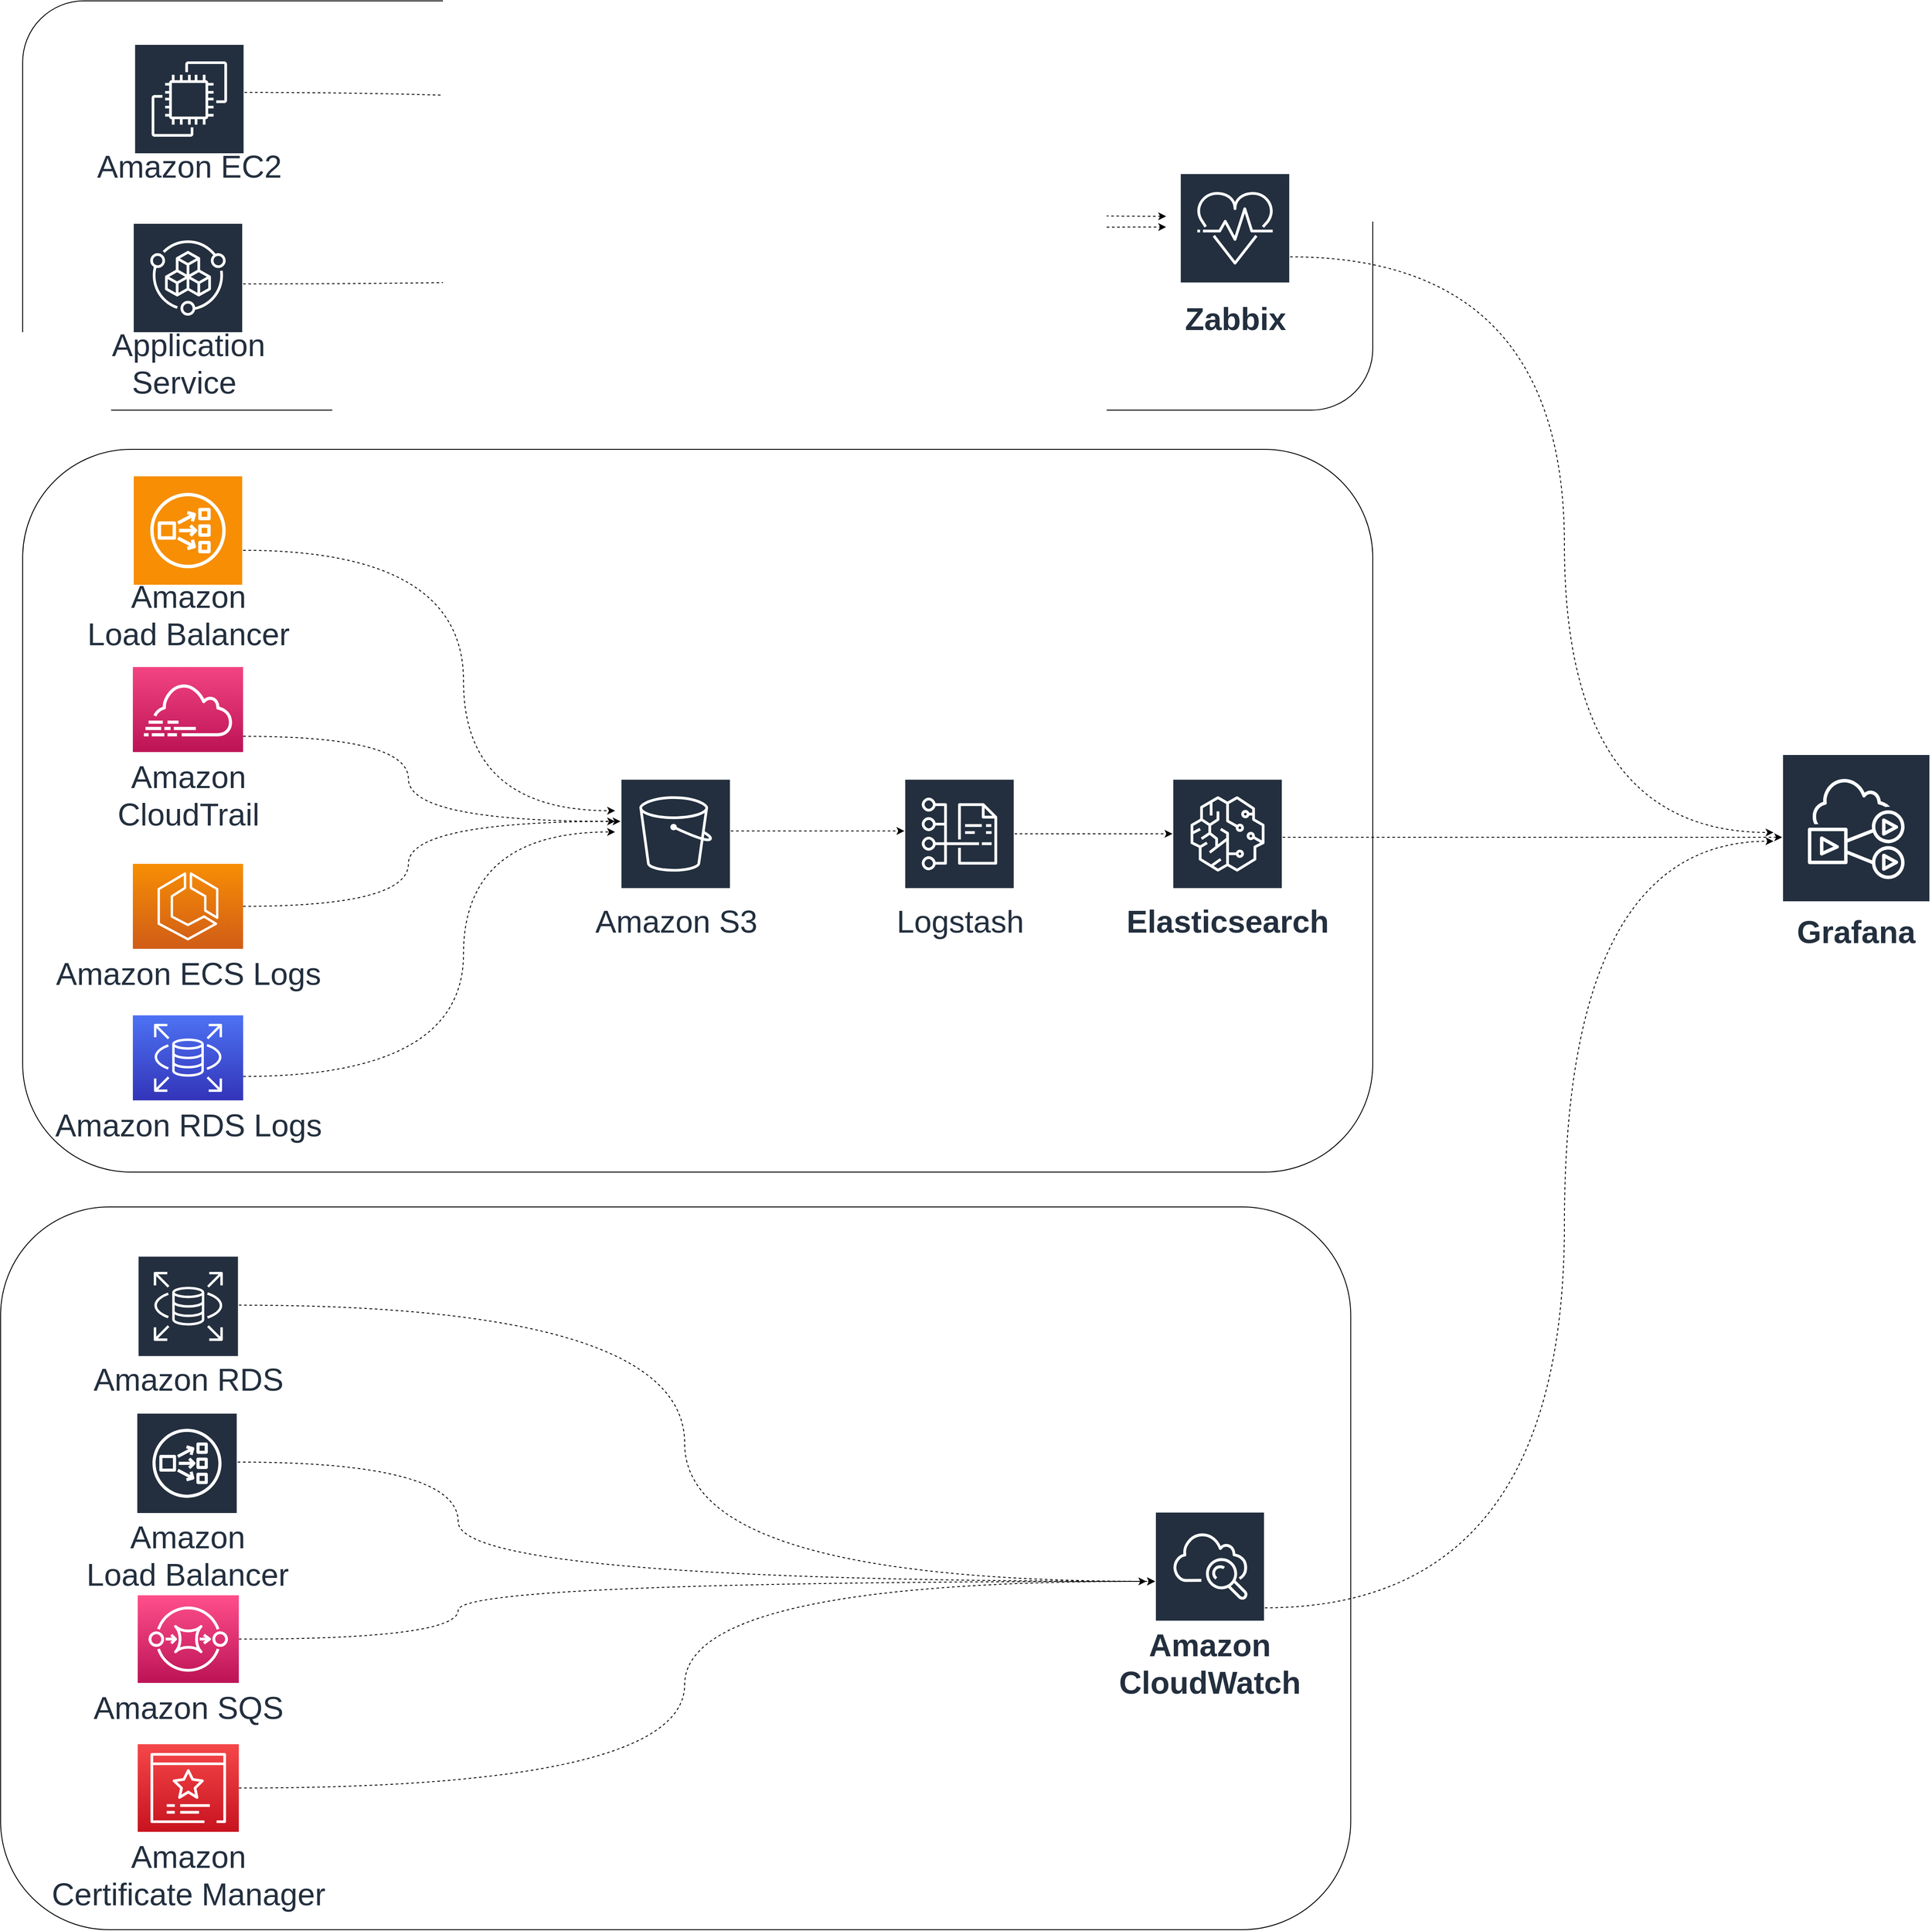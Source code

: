 <mxfile version="20.2.8" type="github">
  <diagram id="tJY2ODOWQmyJSE9CdAt4" name="第 1 页">
    <mxGraphModel dx="3555" dy="3504" grid="1" gridSize="10" guides="1" tooltips="1" connect="1" arrows="1" fold="1" page="1" pageScale="1" pageWidth="1169" pageHeight="827" background="none" math="0" shadow="0">
      <root>
        <mxCell id="0" />
        <mxCell id="1" parent="0" />
        <mxCell id="pdvtcB01t5W5UgY1sVy7-42" value="&lt;font style=&quot;font-size: 36px;&quot;&gt;Grafana&lt;/font&gt;" style="sketch=0;outlineConnect=0;fontColor=#232F3E;gradientColor=none;strokeColor=#ffffff;fillColor=#232F3E;dashed=0;verticalLabelPosition=middle;verticalAlign=bottom;align=center;html=1;whiteSpace=wrap;fontSize=10;fontStyle=1;spacing=3;shape=mxgraph.aws4.productIcon;prIcon=mxgraph.aws4.elastic_transcoder;" parent="1" vertex="1">
          <mxGeometry x="2050" y="-610" width="170" height="229.49" as="geometry" />
        </mxCell>
        <mxCell id="XovprL_gx-ZoLjHi6azD-30" value="" style="group" vertex="1" connectable="0" parent="1">
          <mxGeometry x="30" y="-1475" width="1550" height="470" as="geometry" />
        </mxCell>
        <mxCell id="XovprL_gx-ZoLjHi6azD-22" value="" style="rounded=1;whiteSpace=wrap;html=1;fontSize=18;" vertex="1" parent="XovprL_gx-ZoLjHi6azD-30">
          <mxGeometry width="1550" height="470" as="geometry" />
        </mxCell>
        <mxCell id="XovprL_gx-ZoLjHi6azD-8" style="edgeStyle=orthogonalEdgeStyle;curved=1;orthogonalLoop=1;jettySize=auto;html=1;dashed=1;fontSize=18;" edge="1" parent="XovprL_gx-ZoLjHi6azD-30" source="G7RzPLKMRkM8X4vD6-xc-5">
          <mxGeometry relative="1" as="geometry">
            <mxPoint x="1312.755" y="247.368" as="targetPoint" />
            <Array as="points">
              <mxPoint x="854.082" y="105.132" />
              <mxPoint x="854.082" y="247.368" />
            </Array>
          </mxGeometry>
        </mxCell>
        <mxCell id="G7RzPLKMRkM8X4vD6-xc-5" value="&lt;font style=&quot;font-size: 36px; font-weight: normal;&quot;&gt;Amazon EC2&lt;/font&gt;" style="sketch=0;outlineConnect=0;fontColor=#232F3E;gradientColor=none;strokeColor=#ffffff;fillColor=#232F3E;dashed=0;verticalLabelPosition=bottom;verticalAlign=top;align=center;html=1;fontSize=10;fontStyle=1;spacing=3;shape=mxgraph.aws4.productIcon;prIcon=mxgraph.aws4.ec2;labelPosition=center;" parent="XovprL_gx-ZoLjHi6azD-30" vertex="1">
          <mxGeometry x="128.112" y="49.474" width="126.531" height="111.316" as="geometry" />
        </mxCell>
        <mxCell id="XovprL_gx-ZoLjHi6azD-9" style="edgeStyle=orthogonalEdgeStyle;curved=1;orthogonalLoop=1;jettySize=auto;html=1;dashed=1;fontSize=18;" edge="1" parent="XovprL_gx-ZoLjHi6azD-30" source="G7RzPLKMRkM8X4vD6-xc-9">
          <mxGeometry relative="1" as="geometry">
            <mxPoint x="1312.755" y="259.737" as="targetPoint" />
            <Array as="points">
              <mxPoint x="854.513" y="325" />
              <mxPoint x="854.513" y="260" />
            </Array>
          </mxGeometry>
        </mxCell>
        <mxCell id="G7RzPLKMRkM8X4vD6-xc-9" value="&lt;font style=&quot;font-size: 36px; font-weight: normal;&quot;&gt;Application Service&amp;nbsp;&lt;/font&gt;" style="sketch=0;outlineConnect=0;fontColor=#232F3E;gradientColor=none;strokeColor=#ffffff;fillColor=#232F3E;dashed=0;verticalLabelPosition=bottom;verticalAlign=top;align=center;html=1;whiteSpace=wrap;fontSize=10;fontStyle=1;spacing=3;shape=mxgraph.aws4.productIcon;prIcon=mxgraph.aws4.service_catalog;labelPosition=center;" parent="XovprL_gx-ZoLjHi6azD-30" vertex="1">
          <mxGeometry x="126.531" y="255.002" width="126.531" height="111.316" as="geometry" />
        </mxCell>
        <mxCell id="G7RzPLKMRkM8X4vD6-xc-17" value="&lt;font style=&quot;font-size: 36px;&quot;&gt;Zabbix&lt;/font&gt;" style="sketch=0;outlineConnect=0;fontColor=#232F3E;gradientColor=none;strokeColor=#ffffff;fillColor=#232F3E;dashed=0;verticalLabelPosition=middle;verticalAlign=bottom;align=center;html=1;whiteSpace=wrap;fontSize=10;fontStyle=1;spacing=3;shape=mxgraph.aws4.productIcon;prIcon=mxgraph.aws4.personal_health_dashboard;" parent="XovprL_gx-ZoLjHi6azD-30" vertex="1">
          <mxGeometry x="1328.571" y="197.89" width="126.526" height="192.11" as="geometry" />
        </mxCell>
        <mxCell id="XovprL_gx-ZoLjHi6azD-56" value="" style="group" vertex="1" connectable="0" parent="1">
          <mxGeometry x="4.69" y="-90" width="1550" height="830" as="geometry" />
        </mxCell>
        <mxCell id="XovprL_gx-ZoLjHi6azD-55" value="" style="rounded=1;whiteSpace=wrap;html=1;fontSize=18;" vertex="1" parent="XovprL_gx-ZoLjHi6azD-56">
          <mxGeometry width="1550" height="830" as="geometry" />
        </mxCell>
        <mxCell id="G7RzPLKMRkM8X4vD6-xc-2" value="&lt;font style=&quot;font-size: 36px;&quot;&gt;Amazon CloudWatch&lt;/font&gt;" style="sketch=0;outlineConnect=0;fontColor=#232F3E;gradientColor=none;strokeColor=#ffffff;fillColor=#232F3E;dashed=0;verticalLabelPosition=middle;verticalAlign=bottom;align=center;html=1;whiteSpace=wrap;fontSize=10;fontStyle=1;spacing=3;shape=mxgraph.aws4.productIcon;prIcon=mxgraph.aws4.cloudwatch;" parent="XovprL_gx-ZoLjHi6azD-56" vertex="1">
          <mxGeometry x="1325.31" y="350" width="126.12" height="220.7" as="geometry" />
        </mxCell>
        <mxCell id="XovprL_gx-ZoLjHi6azD-35" style="edgeStyle=orthogonalEdgeStyle;curved=1;orthogonalLoop=1;jettySize=auto;html=1;dashed=1;fontSize=36;" edge="1" parent="XovprL_gx-ZoLjHi6azD-56" source="G7RzPLKMRkM8X4vD6-xc-12">
          <mxGeometry relative="1" as="geometry">
            <mxPoint x="1325.31" y="430" as="targetPoint" />
            <Array as="points">
              <mxPoint x="525.31" y="293" />
              <mxPoint x="525.31" y="430" />
            </Array>
          </mxGeometry>
        </mxCell>
        <mxCell id="G7RzPLKMRkM8X4vD6-xc-12" value="&lt;font style=&quot;font-size: 36px; font-weight: normal;&quot;&gt;Amazon&lt;br&gt;Load Balancer&lt;/font&gt;" style="sketch=0;outlineConnect=0;fontColor=#232F3E;gradientColor=none;strokeColor=#ffffff;fillColor=#232F3E;dashed=0;verticalLabelPosition=bottom;verticalAlign=top;align=center;html=1;fontSize=10;fontStyle=1;spacing=3;shape=mxgraph.aws4.productIcon;prIcon=mxgraph.aws4.network_load_balancer;labelPosition=center;" parent="XovprL_gx-ZoLjHi6azD-56" vertex="1">
          <mxGeometry x="155.945" y="236.364" width="116.12" height="113.182" as="geometry" />
        </mxCell>
        <mxCell id="XovprL_gx-ZoLjHi6azD-37" style="edgeStyle=orthogonalEdgeStyle;curved=1;orthogonalLoop=1;jettySize=auto;html=1;dashed=1;fontSize=36;" edge="1" parent="XovprL_gx-ZoLjHi6azD-56" source="pdvtcB01t5W5UgY1sVy7-33">
          <mxGeometry relative="1" as="geometry">
            <mxPoint x="1325.31" y="430" as="targetPoint" />
            <Array as="points">
              <mxPoint x="525.31" y="496" />
              <mxPoint x="525.31" y="430" />
            </Array>
          </mxGeometry>
        </mxCell>
        <mxCell id="pdvtcB01t5W5UgY1sVy7-33" value="&lt;font style=&quot;font-size: 36px;&quot;&gt;Amazon SQS&lt;/font&gt;" style="sketch=0;points=[[0,0,0],[0.25,0,0],[0.5,0,0],[0.75,0,0],[1,0,0],[0,1,0],[0.25,1,0],[0.5,1,0],[0.75,1,0],[1,1,0],[0,0.25,0],[0,0.5,0],[0,0.75,0],[1,0.25,0],[1,0.5,0],[1,0.75,0]];outlineConnect=0;fontColor=#232F3E;gradientColor=#FF4F8B;gradientDirection=north;fillColor=#BC1356;strokeColor=#ffffff;dashed=0;verticalLabelPosition=bottom;verticalAlign=top;align=center;html=1;fontSize=12;fontStyle=0;shape=mxgraph.aws4.resourceIcon;resIcon=mxgraph.aws4.sqs;" parent="XovprL_gx-ZoLjHi6azD-56" vertex="1">
          <mxGeometry x="157.396" y="445.981" width="116.12" height="100.606" as="geometry" />
        </mxCell>
        <mxCell id="XovprL_gx-ZoLjHi6azD-39" style="edgeStyle=orthogonalEdgeStyle;curved=1;orthogonalLoop=1;jettySize=auto;html=1;dashed=1;fontSize=36;" edge="1" parent="XovprL_gx-ZoLjHi6azD-56" source="pdvtcB01t5W5UgY1sVy7-37">
          <mxGeometry relative="1" as="geometry">
            <mxPoint x="1315.31" y="430" as="targetPoint" />
            <Array as="points">
              <mxPoint x="785.31" y="667" />
              <mxPoint x="785.31" y="430" />
            </Array>
          </mxGeometry>
        </mxCell>
        <mxCell id="pdvtcB01t5W5UgY1sVy7-37" value="&lt;font style=&quot;font-size: 36px;&quot;&gt;Amazon&lt;br&gt;Certificate Manager&lt;/font&gt;" style="sketch=0;points=[[0,0,0],[0.25,0,0],[0.5,0,0],[0.75,0,0],[1,0,0],[0,1,0],[0.25,1,0],[0.5,1,0],[0.75,1,0],[1,1,0],[0,0.25,0],[0,0.5,0],[0,0.75,0],[1,0.25,0],[1,0.5,0],[1,0.75,0]];outlineConnect=0;fontColor=#232F3E;gradientColor=#F54749;gradientDirection=north;fillColor=#C7131F;strokeColor=#ffffff;dashed=0;verticalLabelPosition=bottom;verticalAlign=top;align=center;html=1;fontSize=12;fontStyle=0;shape=mxgraph.aws4.resourceIcon;resIcon=mxgraph.aws4.certificate_manager_3;" parent="XovprL_gx-ZoLjHi6azD-56" vertex="1">
          <mxGeometry x="157.396" y="617.016" width="116.12" height="100.606" as="geometry" />
        </mxCell>
        <mxCell id="XovprL_gx-ZoLjHi6azD-38" style="edgeStyle=orthogonalEdgeStyle;curved=1;orthogonalLoop=1;jettySize=auto;html=1;dashed=1;fontSize=36;" edge="1" parent="XovprL_gx-ZoLjHi6azD-56" source="pdvtcB01t5W5UgY1sVy7-40">
          <mxGeometry relative="1" as="geometry">
            <mxPoint x="1325.31" y="430" as="targetPoint" />
            <Array as="points">
              <mxPoint x="785.31" y="113" />
              <mxPoint x="785.31" y="430" />
            </Array>
          </mxGeometry>
        </mxCell>
        <mxCell id="pdvtcB01t5W5UgY1sVy7-40" value="&lt;font style=&quot;font-size: 36px; font-weight: normal;&quot;&gt;Amazon RDS&lt;/font&gt;" style="sketch=0;outlineConnect=0;fontColor=#232F3E;gradientColor=none;strokeColor=#ffffff;fillColor=#232F3E;dashed=0;verticalLabelPosition=bottom;verticalAlign=top;align=center;html=1;fontSize=10;fontStyle=1;spacing=3;shape=mxgraph.aws4.productIcon;prIcon=mxgraph.aws4.rds;labelPosition=center;" parent="XovprL_gx-ZoLjHi6azD-56" vertex="1">
          <mxGeometry x="157.396" y="56.164" width="116.12" height="113.182" as="geometry" />
        </mxCell>
        <mxCell id="XovprL_gx-ZoLjHi6azD-57" value="" style="group" vertex="1" connectable="0" parent="1">
          <mxGeometry x="30" y="-960" width="1550" height="830" as="geometry" />
        </mxCell>
        <mxCell id="XovprL_gx-ZoLjHi6azD-23" value="" style="rounded=1;whiteSpace=wrap;html=1;fontSize=18;" vertex="1" parent="XovprL_gx-ZoLjHi6azD-57">
          <mxGeometry width="1550" height="830" as="geometry" />
        </mxCell>
        <mxCell id="G7RzPLKMRkM8X4vD6-xc-13" value="&lt;span style=&quot;background-color: rgb(255, 255, 255); font-weight: normal;&quot;&gt;&lt;font style=&quot;font-size: 36px;&quot;&gt;Amazon S3&lt;/font&gt;&lt;/span&gt;" style="sketch=0;outlineConnect=0;fontColor=#232F3E;gradientColor=none;strokeColor=#ffffff;fillColor=#232F3E;dashed=0;verticalLabelPosition=bottom;verticalAlign=top;align=center;html=1;fontSize=10;fontStyle=1;spacing=3;shape=mxgraph.aws4.productIcon;prIcon=mxgraph.aws4.s3;labelPosition=center;" parent="XovprL_gx-ZoLjHi6azD-57" vertex="1">
          <mxGeometry x="686.429" y="378.382" width="126.531" height="134.265" as="geometry" />
        </mxCell>
        <mxCell id="XovprL_gx-ZoLjHi6azD-32" style="edgeStyle=orthogonalEdgeStyle;curved=1;orthogonalLoop=1;jettySize=auto;html=1;dashed=1;fontSize=36;" edge="1" parent="XovprL_gx-ZoLjHi6azD-57">
          <mxGeometry relative="1" as="geometry">
            <mxPoint x="1138.776" y="441.515" as="sourcePoint" />
            <mxPoint x="1320" y="441.515" as="targetPoint" />
          </mxGeometry>
        </mxCell>
        <mxCell id="G7RzPLKMRkM8X4vD6-xc-15" value="&lt;font style=&quot;font-size: 36px; font-weight: normal;&quot;&gt;Logstash&lt;/font&gt;" style="sketch=0;outlineConnect=0;fontColor=#232F3E;gradientColor=none;strokeColor=#ffffff;fillColor=#232F3E;dashed=0;verticalLabelPosition=bottom;verticalAlign=top;align=center;html=1;fontSize=10;fontStyle=1;spacing=3;shape=mxgraph.aws4.productIcon;prIcon=mxgraph.aws4.cost_and_usage_report;labelPosition=center;" parent="XovprL_gx-ZoLjHi6azD-57" vertex="1">
          <mxGeometry x="1012.245" y="378.382" width="126.531" height="134.265" as="geometry" />
        </mxCell>
        <mxCell id="pdvtcB01t5W5UgY1sVy7-80" style="edgeStyle=orthogonalEdgeStyle;curved=1;rounded=0;jumpStyle=arc;orthogonalLoop=1;jettySize=auto;html=1;dashed=1;" parent="XovprL_gx-ZoLjHi6azD-57" edge="1">
          <mxGeometry relative="1" as="geometry">
            <mxPoint x="812.959" y="438.25" as="sourcePoint" />
            <mxPoint x="1012.245" y="438.25" as="targetPoint" />
            <Array as="points">
              <mxPoint x="917.347" y="438.206" />
              <mxPoint x="917.347" y="438.206" />
            </Array>
          </mxGeometry>
        </mxCell>
        <mxCell id="G7RzPLKMRkM8X4vD6-xc-16" value="&lt;font style=&quot;font-size: 36px;&quot;&gt;Elasticsearch&lt;/font&gt;" style="sketch=0;outlineConnect=0;fontColor=#232F3E;gradientColor=none;strokeColor=#ffffff;fillColor=#232F3E;dashed=0;verticalLabelPosition=bottom;verticalAlign=top;align=center;html=1;fontSize=10;fontStyle=1;spacing=3;shape=mxgraph.aws4.productIcon;prIcon=mxgraph.aws4.sagemaker;labelPosition=center;" parent="XovprL_gx-ZoLjHi6azD-57" vertex="1">
          <mxGeometry x="1320" y="378.382" width="126.531" height="134.265" as="geometry" />
        </mxCell>
        <mxCell id="XovprL_gx-ZoLjHi6azD-13" style="edgeStyle=orthogonalEdgeStyle;curved=1;orthogonalLoop=1;jettySize=auto;html=1;dashed=1;fontSize=18;" edge="1" parent="XovprL_gx-ZoLjHi6azD-57" source="pdvtcB01t5W5UgY1sVy7-30" target="G7RzPLKMRkM8X4vD6-xc-13">
          <mxGeometry relative="1" as="geometry">
            <mxPoint x="664.286" y="427.206" as="targetPoint" />
            <Array as="points">
              <mxPoint x="442.857" y="524.853" />
              <mxPoint x="442.857" y="427.206" />
            </Array>
          </mxGeometry>
        </mxCell>
        <mxCell id="pdvtcB01t5W5UgY1sVy7-30" value="&lt;font style=&quot;font-size: 36px;&quot;&gt;Amazon ECS Logs&lt;/font&gt;" style="sketch=0;points=[[0,0,0],[0.25,0,0],[0.5,0,0],[0.75,0,0],[1,0,0],[0,1,0],[0.25,1,0],[0.5,1,0],[0.75,1,0],[1,1,0],[0,0.25,0],[0,0.5,0],[0,0.75,0],[1,0.25,0],[1,0.5,0],[1,0.75,0]];outlineConnect=0;fontColor=#232F3E;gradientColor=#F78E04;gradientDirection=north;fillColor=#D05C17;strokeColor=#ffffff;dashed=0;verticalLabelPosition=bottom;verticalAlign=top;align=center;html=1;fontSize=12;fontStyle=0;shape=mxgraph.aws4.resourceIcon;resIcon=mxgraph.aws4.ecs;" parent="XovprL_gx-ZoLjHi6azD-57" vertex="1">
          <mxGeometry x="126.531" y="476.029" width="126.531" height="97.647" as="geometry" />
        </mxCell>
        <mxCell id="XovprL_gx-ZoLjHi6azD-11" style="edgeStyle=orthogonalEdgeStyle;curved=1;orthogonalLoop=1;jettySize=auto;html=1;dashed=1;fontSize=18;" edge="1" parent="XovprL_gx-ZoLjHi6azD-57" source="pdvtcB01t5W5UgY1sVy7-35">
          <mxGeometry relative="1" as="geometry">
            <mxPoint x="680.102" y="439.412" as="targetPoint" />
            <Array as="points">
              <mxPoint x="506.122" y="720.147" />
              <mxPoint x="506.122" y="439.412" />
            </Array>
          </mxGeometry>
        </mxCell>
        <mxCell id="pdvtcB01t5W5UgY1sVy7-35" value="&lt;font style=&quot;font-size: 36px;&quot;&gt;Amazon RDS&amp;nbsp;Logs&lt;/font&gt;" style="sketch=0;points=[[0,0,0],[0.25,0,0],[0.5,0,0],[0.75,0,0],[1,0,0],[0,1,0],[0.25,1,0],[0.5,1,0],[0.75,1,0],[1,1,0],[0,0.25,0],[0,0.5,0],[0,0.75,0],[1,0.25,0],[1,0.5,0],[1,0.75,0]];outlineConnect=0;fontColor=#232F3E;gradientColor=#4D72F3;gradientDirection=north;fillColor=#3334B9;strokeColor=#ffffff;dashed=0;verticalLabelPosition=bottom;verticalAlign=top;align=center;html=1;fontSize=12;fontStyle=0;shape=mxgraph.aws4.resourceIcon;resIcon=mxgraph.aws4.rds;" parent="XovprL_gx-ZoLjHi6azD-57" vertex="1">
          <mxGeometry x="126.531" y="650.004" width="126.64" height="97.64" as="geometry" />
        </mxCell>
        <mxCell id="XovprL_gx-ZoLjHi6azD-12" style="edgeStyle=orthogonalEdgeStyle;curved=1;orthogonalLoop=1;jettySize=auto;html=1;dashed=1;fontSize=18;" edge="1" parent="XovprL_gx-ZoLjHi6azD-57" source="pdvtcB01t5W5UgY1sVy7-39">
          <mxGeometry relative="1" as="geometry">
            <mxPoint x="680.102" y="427.206" as="targetPoint" />
            <Array as="points">
              <mxPoint x="442.857" y="329.559" />
              <mxPoint x="442.857" y="427.206" />
            </Array>
          </mxGeometry>
        </mxCell>
        <mxCell id="pdvtcB01t5W5UgY1sVy7-39" value="&lt;font style=&quot;font-size: 36px;&quot;&gt;Amazon&lt;br style=&quot;&quot;&gt;CloudTrail&lt;/font&gt;" style="sketch=0;points=[[0,0,0],[0.25,0,0],[0.5,0,0],[0.75,0,0],[1,0,0],[0,1,0],[0.25,1,0],[0.5,1,0],[0.75,1,0],[1,1,0],[0,0.25,0],[0,0.5,0],[0,0.75,0],[1,0.25,0],[1,0.5,0],[1,0.75,0]];points=[[0,0,0],[0.25,0,0],[0.5,0,0],[0.75,0,0],[1,0,0],[0,1,0],[0.25,1,0],[0.5,1,0],[0.75,1,0],[1,1,0],[0,0.25,0],[0,0.5,0],[0,0.75,0],[1,0.25,0],[1,0.5,0],[1,0.75,0]];outlineConnect=0;fontColor=#232F3E;gradientColor=#F34482;gradientDirection=north;fillColor=#BC1356;strokeColor=#ffffff;dashed=0;verticalLabelPosition=bottom;verticalAlign=top;align=center;html=1;fontSize=12;fontStyle=0;shape=mxgraph.aws4.resourceIcon;resIcon=mxgraph.aws4.cloudtrail;" parent="XovprL_gx-ZoLjHi6azD-57" vertex="1">
          <mxGeometry x="126.531" y="249.995" width="126.531" height="97.647" as="geometry" />
        </mxCell>
        <mxCell id="XovprL_gx-ZoLjHi6azD-10" style="edgeStyle=orthogonalEdgeStyle;curved=1;orthogonalLoop=1;jettySize=auto;html=1;dashed=1;fontSize=18;" edge="1" parent="XovprL_gx-ZoLjHi6azD-57" source="pdvtcB01t5W5UgY1sVy7-59">
          <mxGeometry relative="1" as="geometry">
            <mxPoint x="680.102" y="415" as="targetPoint" />
            <Array as="points">
              <mxPoint x="506.122" y="115.956" />
              <mxPoint x="506.122" y="415" />
            </Array>
          </mxGeometry>
        </mxCell>
        <mxCell id="pdvtcB01t5W5UgY1sVy7-59" value="&lt;font style=&quot;font-size: 36px; font-weight: normal;&quot;&gt;Amazon &lt;br&gt;Load Balancer&lt;/font&gt;" style="sketch=0;outlineConnect=0;fontColor=#232F3E;gradientColor=none;strokeColor=#ffffff;fillColor=#F78E04;dashed=0;verticalLabelPosition=bottom;verticalAlign=top;align=center;html=1;fontSize=10;fontStyle=1;spacing=3;shape=mxgraph.aws4.productIcon;prIcon=mxgraph.aws4.network_load_balancer;labelPosition=center;" parent="XovprL_gx-ZoLjHi6azD-57" vertex="1">
          <mxGeometry x="126.531" y="29.999" width="126.531" height="109.853" as="geometry" />
        </mxCell>
        <mxCell id="XovprL_gx-ZoLjHi6azD-58" style="edgeStyle=orthogonalEdgeStyle;curved=1;orthogonalLoop=1;jettySize=auto;html=1;dashed=1;fontSize=36;" edge="1" parent="1" source="G7RzPLKMRkM8X4vD6-xc-17">
          <mxGeometry relative="1" as="geometry">
            <mxPoint x="2040" y="-520" as="targetPoint" />
            <Array as="points">
              <mxPoint x="1800" y="-1181" />
              <mxPoint x="1800" y="-520" />
            </Array>
          </mxGeometry>
        </mxCell>
        <mxCell id="XovprL_gx-ZoLjHi6azD-59" style="edgeStyle=orthogonalEdgeStyle;curved=1;orthogonalLoop=1;jettySize=auto;html=1;dashed=1;fontSize=36;" edge="1" parent="1" source="G7RzPLKMRkM8X4vD6-xc-16" target="pdvtcB01t5W5UgY1sVy7-42">
          <mxGeometry relative="1" as="geometry">
            <Array as="points">
              <mxPoint x="1710" y="-515" />
              <mxPoint x="1710" y="-515" />
            </Array>
          </mxGeometry>
        </mxCell>
        <mxCell id="XovprL_gx-ZoLjHi6azD-61" style="edgeStyle=orthogonalEdgeStyle;curved=1;orthogonalLoop=1;jettySize=auto;html=1;dashed=1;fontSize=36;" edge="1" parent="1" source="G7RzPLKMRkM8X4vD6-xc-2">
          <mxGeometry relative="1" as="geometry">
            <mxPoint x="2040" y="-510" as="targetPoint" />
            <Array as="points">
              <mxPoint x="1800" y="370" />
              <mxPoint x="1800" y="-510" />
            </Array>
          </mxGeometry>
        </mxCell>
      </root>
    </mxGraphModel>
  </diagram>
</mxfile>
